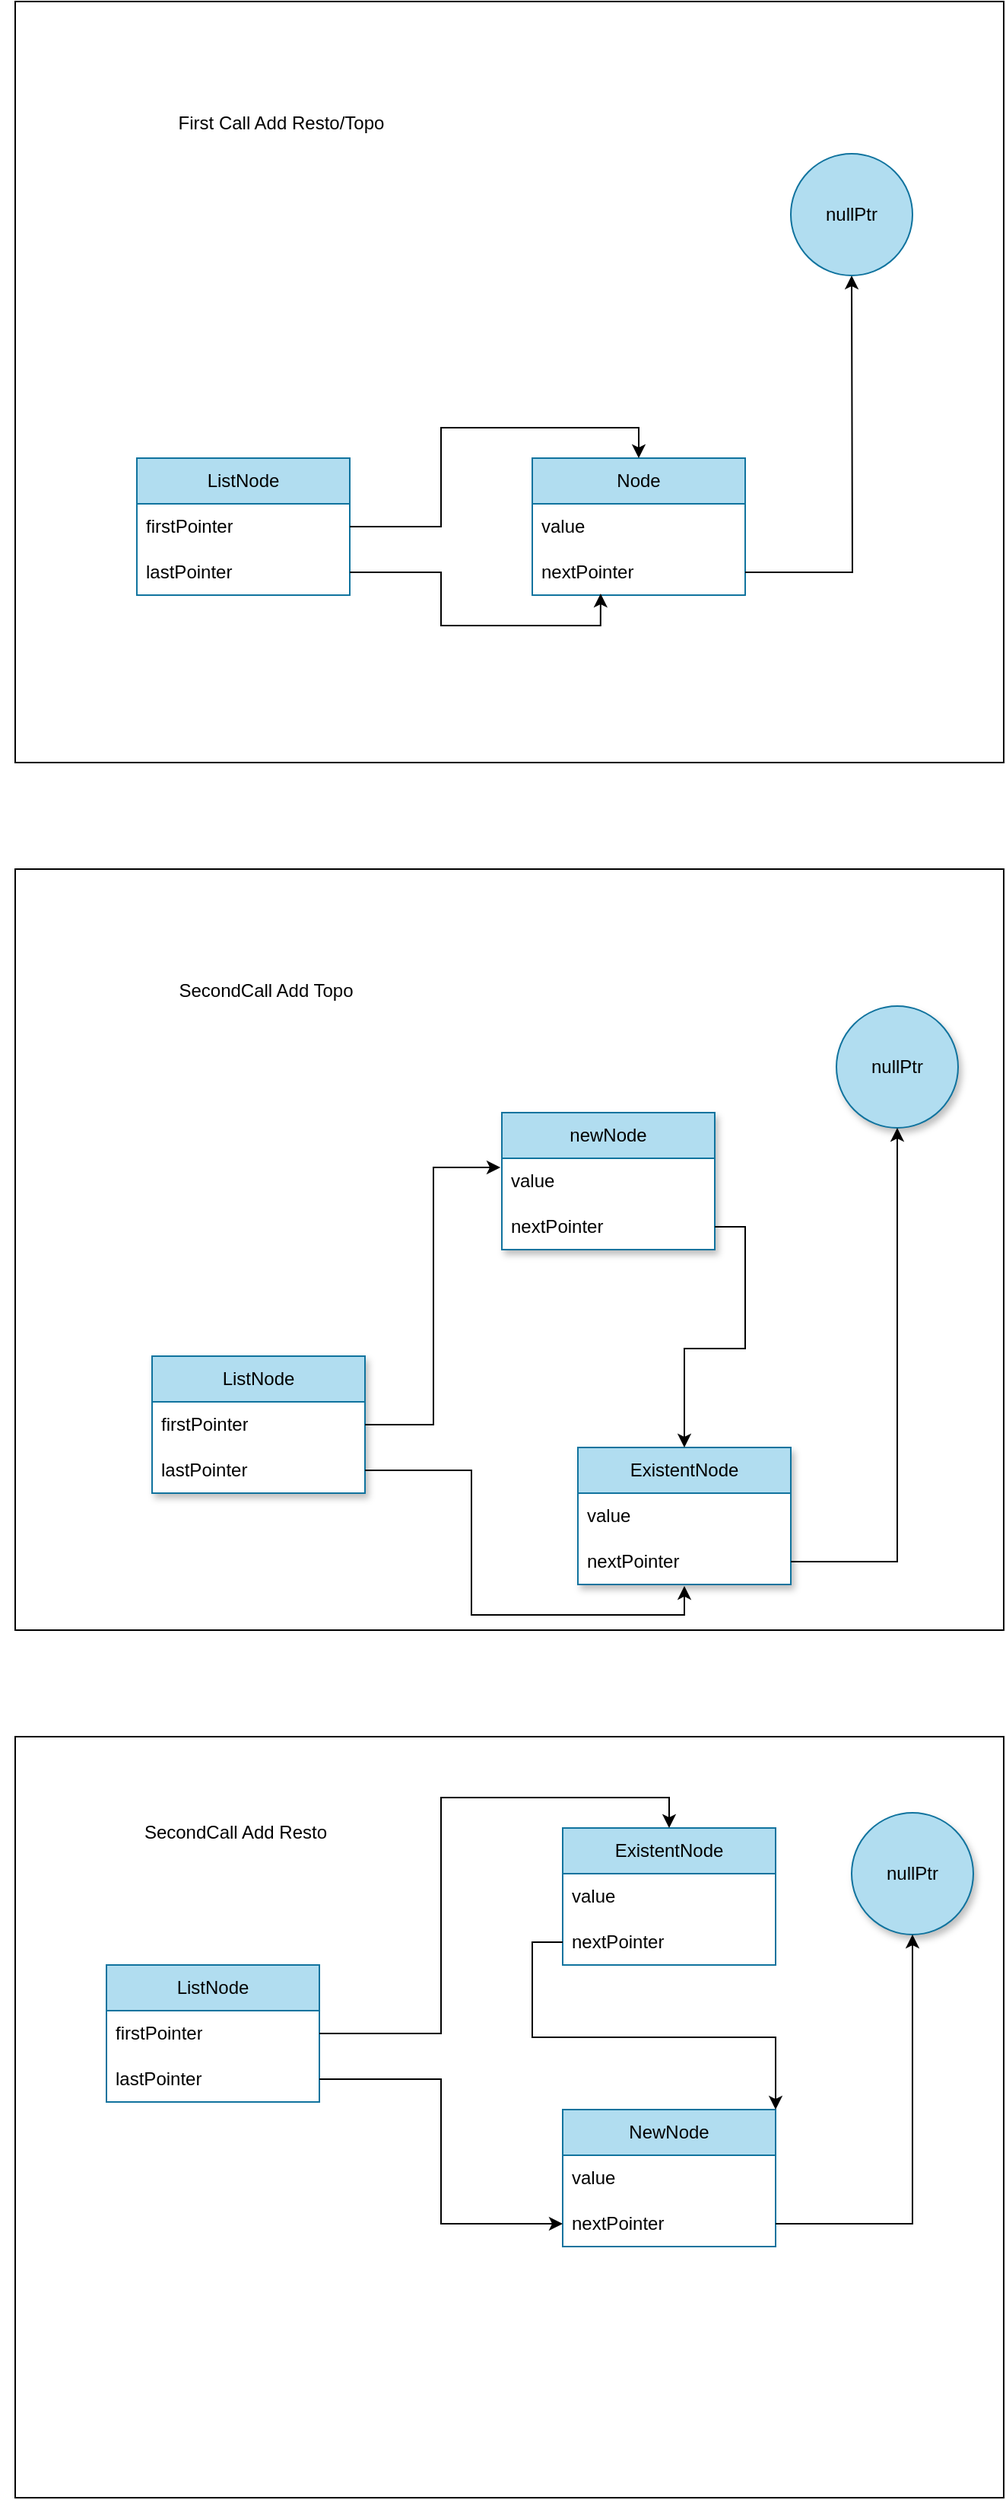 <mxfile version="24.6.4" type="device">
  <diagram name="Página-1" id="E7YEOR2yDviAnGY--7Wx">
    <mxGraphModel dx="2791" dy="2245" grid="1" gridSize="10" guides="1" tooltips="1" connect="1" arrows="1" fold="1" page="1" pageScale="1" pageWidth="827" pageHeight="1169" math="0" shadow="0">
      <root>
        <mxCell id="0" />
        <mxCell id="1" parent="0" />
        <mxCell id="0pjyvUPKSsf58AWkcdwp-80" value="" style="rounded=0;whiteSpace=wrap;html=1;glass=0;fillColor=default;" vertex="1" parent="1">
          <mxGeometry x="-370" y="250" width="650" height="500" as="geometry" />
        </mxCell>
        <mxCell id="0pjyvUPKSsf58AWkcdwp-71" value="" style="rounded=0;whiteSpace=wrap;html=1;glass=0;fillColor=default;" vertex="1" parent="1">
          <mxGeometry x="-370" y="-320" width="650" height="500" as="geometry" />
        </mxCell>
        <mxCell id="0pjyvUPKSsf58AWkcdwp-69" value="" style="rounded=0;whiteSpace=wrap;html=1;glass=0;fillColor=default;" vertex="1" parent="1">
          <mxGeometry x="-370" y="-890" width="650" height="500" as="geometry" />
        </mxCell>
        <mxCell id="0pjyvUPKSsf58AWkcdwp-27" value="ExistentNode" style="swimlane;fontStyle=0;childLayout=stackLayout;horizontal=1;startSize=30;horizontalStack=0;resizeParent=1;resizeParentMax=0;resizeLast=0;collapsible=1;marginBottom=0;whiteSpace=wrap;html=1;gradientDirection=east;fillColor=#b1ddf0;strokeColor=#10739e;shadow=1;swimlaneFillColor=default;" vertex="1" parent="1">
          <mxGeometry y="60" width="140" height="90" as="geometry" />
        </mxCell>
        <mxCell id="0pjyvUPKSsf58AWkcdwp-28" value="value" style="text;strokeColor=none;fillColor=none;align=left;verticalAlign=middle;spacingLeft=4;spacingRight=4;overflow=hidden;points=[[0,0.5],[1,0.5]];portConstraint=eastwest;rotatable=0;whiteSpace=wrap;html=1;" vertex="1" parent="0pjyvUPKSsf58AWkcdwp-27">
          <mxGeometry y="30" width="140" height="30" as="geometry" />
        </mxCell>
        <mxCell id="0pjyvUPKSsf58AWkcdwp-30" value="nextP&lt;span style=&quot;background-color: initial;&quot;&gt;ointer&lt;/span&gt;" style="text;strokeColor=none;fillColor=none;align=left;verticalAlign=middle;spacingLeft=4;spacingRight=4;overflow=hidden;points=[[0,0.5],[1,0.5]];portConstraint=eastwest;rotatable=0;whiteSpace=wrap;html=1;" vertex="1" parent="0pjyvUPKSsf58AWkcdwp-27">
          <mxGeometry y="60" width="140" height="30" as="geometry" />
        </mxCell>
        <mxCell id="0pjyvUPKSsf58AWkcdwp-31" value="ListNode" style="swimlane;fontStyle=0;childLayout=stackLayout;horizontal=1;startSize=30;horizontalStack=0;resizeParent=1;resizeParentMax=0;resizeLast=0;collapsible=1;marginBottom=0;whiteSpace=wrap;html=1;gradientDirection=east;fillColor=#b1ddf0;strokeColor=#10739e;shadow=1;swimlaneFillColor=default;" vertex="1" parent="1">
          <mxGeometry x="-280" width="140" height="90" as="geometry" />
        </mxCell>
        <mxCell id="0pjyvUPKSsf58AWkcdwp-32" value="fir&lt;span style=&quot;background-color: initial;&quot;&gt;stPointer&lt;/span&gt;" style="text;strokeColor=none;fillColor=none;align=left;verticalAlign=middle;spacingLeft=4;spacingRight=4;overflow=hidden;points=[[0,0.5],[1,0.5]];portConstraint=eastwest;rotatable=0;whiteSpace=wrap;html=1;" vertex="1" parent="0pjyvUPKSsf58AWkcdwp-31">
          <mxGeometry y="30" width="140" height="30" as="geometry" />
        </mxCell>
        <mxCell id="0pjyvUPKSsf58AWkcdwp-33" value="lastP&lt;span style=&quot;background-color: initial;&quot;&gt;ointer&lt;/span&gt;" style="text;strokeColor=none;fillColor=none;align=left;verticalAlign=middle;spacingLeft=4;spacingRight=4;overflow=hidden;points=[[0,0.5],[1,0.5]];portConstraint=eastwest;rotatable=0;whiteSpace=wrap;html=1;" vertex="1" parent="0pjyvUPKSsf58AWkcdwp-31">
          <mxGeometry y="60" width="140" height="30" as="geometry" />
        </mxCell>
        <mxCell id="0pjyvUPKSsf58AWkcdwp-35" style="edgeStyle=orthogonalEdgeStyle;rounded=0;orthogonalLoop=1;jettySize=auto;html=1;entryX=0.5;entryY=1.033;entryDx=0;entryDy=0;entryPerimeter=0;" edge="1" parent="1" source="0pjyvUPKSsf58AWkcdwp-33" target="0pjyvUPKSsf58AWkcdwp-30">
          <mxGeometry relative="1" as="geometry" />
        </mxCell>
        <mxCell id="0pjyvUPKSsf58AWkcdwp-39" value="&lt;span style=&quot;color: rgba(0, 0, 0, 0); font-family: monospace; font-size: 0px; text-align: start; background-color: rgb(251, 251, 251);&quot;&gt;%3CmxGraphModel%3E%3Croot%3E%3CmxCell%20id%3D%220%22%2F%3E%3CmxCell%20id%3D%221%22%20parent%3D%220%22%2F%3E%3CmxCell%20id%3D%222%22%20value%3D%22AddToTopo%26lt%3Bdiv%26gt%3B%26lt%3Bbr%26gt%3B%26lt%3B%2Fdiv%26gt%3B%22%20style%3D%22edgeLabel%3Bhtml%3D1%3Balign%3Dcenter%3BverticalAlign%3Dmiddle%3Bresizable%3D0%3Bpoints%3D%5B%5D%3B%22%20vertex%3D%221%22%20connectable%3D%220%22%20parent%3D%221%22%3E%3CmxGeometry%20x%3D%22-58%22%20y%3D%2277%22%20as%3D%22geometry%22%2F%3E%3C%2FmxCell%3E%3C%2Froot%3E%3C%2FmxGraphModel%3E&lt;/span&gt;" style="edgeLabel;html=1;align=center;verticalAlign=middle;resizable=0;points=[];" vertex="1" connectable="0" parent="0pjyvUPKSsf58AWkcdwp-35">
          <mxGeometry x="-0.386" y="1" relative="1" as="geometry">
            <mxPoint as="offset" />
          </mxGeometry>
        </mxCell>
        <mxCell id="0pjyvUPKSsf58AWkcdwp-40" value="&lt;div&gt;&lt;br&gt;&lt;/div&gt;" style="edgeLabel;html=1;align=center;verticalAlign=middle;resizable=0;points=[];" vertex="1" connectable="0" parent="0pjyvUPKSsf58AWkcdwp-35">
          <mxGeometry x="-0.465" y="-1" relative="1" as="geometry">
            <mxPoint as="offset" />
          </mxGeometry>
        </mxCell>
        <mxCell id="0pjyvUPKSsf58AWkcdwp-37" value="nullPtr" style="ellipse;whiteSpace=wrap;html=1;aspect=fixed;gradientDirection=east;fillColor=#b1ddf0;strokeColor=#10739e;shadow=1;swimlaneFillColor=default;" vertex="1" parent="1">
          <mxGeometry x="170" y="-230" width="80" height="80" as="geometry" />
        </mxCell>
        <mxCell id="0pjyvUPKSsf58AWkcdwp-36" style="edgeStyle=orthogonalEdgeStyle;rounded=0;orthogonalLoop=1;jettySize=auto;html=1;entryX=0.5;entryY=1;entryDx=0;entryDy=0;" edge="1" parent="1" source="0pjyvUPKSsf58AWkcdwp-30" target="0pjyvUPKSsf58AWkcdwp-37">
          <mxGeometry relative="1" as="geometry">
            <mxPoint x="220" y="30" as="targetPoint" />
          </mxGeometry>
        </mxCell>
        <mxCell id="0pjyvUPKSsf58AWkcdwp-41" value="newNode" style="swimlane;fontStyle=0;childLayout=stackLayout;horizontal=1;startSize=30;horizontalStack=0;resizeParent=1;resizeParentMax=0;resizeLast=0;collapsible=1;marginBottom=0;whiteSpace=wrap;html=1;gradientDirection=east;fillColor=#b1ddf0;strokeColor=#10739e;shadow=1;swimlaneFillColor=default;" vertex="1" parent="1">
          <mxGeometry x="-50" y="-160" width="140" height="90" as="geometry" />
        </mxCell>
        <mxCell id="0pjyvUPKSsf58AWkcdwp-42" value="value" style="text;strokeColor=none;fillColor=none;align=left;verticalAlign=middle;spacingLeft=4;spacingRight=4;overflow=hidden;points=[[0,0.5],[1,0.5]];portConstraint=eastwest;rotatable=0;whiteSpace=wrap;html=1;" vertex="1" parent="0pjyvUPKSsf58AWkcdwp-41">
          <mxGeometry y="30" width="140" height="30" as="geometry" />
        </mxCell>
        <mxCell id="0pjyvUPKSsf58AWkcdwp-43" value="nextP&lt;span style=&quot;background-color: initial;&quot;&gt;ointer&lt;/span&gt;" style="text;strokeColor=none;fillColor=none;align=left;verticalAlign=middle;spacingLeft=4;spacingRight=4;overflow=hidden;points=[[0,0.5],[1,0.5]];portConstraint=eastwest;rotatable=0;whiteSpace=wrap;html=1;" vertex="1" parent="0pjyvUPKSsf58AWkcdwp-41">
          <mxGeometry y="60" width="140" height="30" as="geometry" />
        </mxCell>
        <mxCell id="0pjyvUPKSsf58AWkcdwp-45" style="edgeStyle=orthogonalEdgeStyle;rounded=0;orthogonalLoop=1;jettySize=auto;html=1;entryX=-0.007;entryY=0.2;entryDx=0;entryDy=0;entryPerimeter=0;" edge="1" parent="1" source="0pjyvUPKSsf58AWkcdwp-32" target="0pjyvUPKSsf58AWkcdwp-42">
          <mxGeometry relative="1" as="geometry" />
        </mxCell>
        <mxCell id="0pjyvUPKSsf58AWkcdwp-46" style="edgeStyle=orthogonalEdgeStyle;rounded=0;orthogonalLoop=1;jettySize=auto;html=1;" edge="1" parent="1" source="0pjyvUPKSsf58AWkcdwp-43" target="0pjyvUPKSsf58AWkcdwp-27">
          <mxGeometry relative="1" as="geometry" />
        </mxCell>
        <mxCell id="0pjyvUPKSsf58AWkcdwp-48" value="ListNode" style="swimlane;fontStyle=0;childLayout=stackLayout;horizontal=1;startSize=30;horizontalStack=0;resizeParent=1;resizeParentMax=0;resizeLast=0;collapsible=1;marginBottom=0;whiteSpace=wrap;html=1;fillColor=#b1ddf0;strokeColor=#10739e;swimlaneFillColor=default;" vertex="1" parent="1">
          <mxGeometry x="-310" y="400" width="140" height="90" as="geometry" />
        </mxCell>
        <mxCell id="0pjyvUPKSsf58AWkcdwp-49" value="fir&lt;span style=&quot;background-color: initial;&quot;&gt;stPointer&lt;/span&gt;" style="text;strokeColor=none;fillColor=none;align=left;verticalAlign=middle;spacingLeft=4;spacingRight=4;overflow=hidden;points=[[0,0.5],[1,0.5]];portConstraint=eastwest;rotatable=0;whiteSpace=wrap;html=1;" vertex="1" parent="0pjyvUPKSsf58AWkcdwp-48">
          <mxGeometry y="30" width="140" height="30" as="geometry" />
        </mxCell>
        <mxCell id="0pjyvUPKSsf58AWkcdwp-50" value="lastP&lt;span style=&quot;background-color: initial;&quot;&gt;ointer&lt;/span&gt;" style="text;strokeColor=none;fillColor=none;align=left;verticalAlign=middle;spacingLeft=4;spacingRight=4;overflow=hidden;points=[[0,0.5],[1,0.5]];portConstraint=eastwest;rotatable=0;whiteSpace=wrap;html=1;" vertex="1" parent="0pjyvUPKSsf58AWkcdwp-48">
          <mxGeometry y="60" width="140" height="30" as="geometry" />
        </mxCell>
        <mxCell id="0pjyvUPKSsf58AWkcdwp-52" value="ExistentNode" style="swimlane;fontStyle=0;childLayout=stackLayout;horizontal=1;startSize=30;horizontalStack=0;resizeParent=1;resizeParentMax=0;resizeLast=0;collapsible=1;marginBottom=0;whiteSpace=wrap;html=1;fillColor=#b1ddf0;strokeColor=#10739e;swimlaneFillColor=default;" vertex="1" parent="1">
          <mxGeometry x="-10" y="310" width="140" height="90" as="geometry" />
        </mxCell>
        <mxCell id="0pjyvUPKSsf58AWkcdwp-53" value="value" style="text;strokeColor=none;fillColor=none;align=left;verticalAlign=middle;spacingLeft=4;spacingRight=4;overflow=hidden;points=[[0,0.5],[1,0.5]];portConstraint=eastwest;rotatable=0;whiteSpace=wrap;html=1;" vertex="1" parent="0pjyvUPKSsf58AWkcdwp-52">
          <mxGeometry y="30" width="140" height="30" as="geometry" />
        </mxCell>
        <mxCell id="0pjyvUPKSsf58AWkcdwp-54" value="nextP&lt;span style=&quot;background-color: initial;&quot;&gt;ointer&lt;/span&gt;" style="text;strokeColor=none;fillColor=none;align=left;verticalAlign=middle;spacingLeft=4;spacingRight=4;overflow=hidden;points=[[0,0.5],[1,0.5]];portConstraint=eastwest;rotatable=0;whiteSpace=wrap;html=1;" vertex="1" parent="0pjyvUPKSsf58AWkcdwp-52">
          <mxGeometry y="60" width="140" height="30" as="geometry" />
        </mxCell>
        <mxCell id="0pjyvUPKSsf58AWkcdwp-55" value="ListNode" style="swimlane;fontStyle=0;childLayout=stackLayout;horizontal=1;startSize=30;horizontalStack=0;resizeParent=1;resizeParentMax=0;resizeLast=0;collapsible=1;marginBottom=0;whiteSpace=wrap;html=1;labelBackgroundColor=none;fillColor=#b1ddf0;strokeColor=#10739e;textShadow=0;swimlaneFillColor=default;" vertex="1" parent="1">
          <mxGeometry x="-290" y="-590" width="140" height="90" as="geometry" />
        </mxCell>
        <mxCell id="0pjyvUPKSsf58AWkcdwp-56" value="fir&lt;span style=&quot;&quot;&gt;stPointer&lt;/span&gt;" style="text;strokeColor=none;fillColor=none;align=left;verticalAlign=middle;spacingLeft=4;spacingRight=4;overflow=hidden;points=[[0,0.5],[1,0.5]];portConstraint=eastwest;rotatable=0;whiteSpace=wrap;html=1;labelBackgroundColor=none;textShadow=0;" vertex="1" parent="0pjyvUPKSsf58AWkcdwp-55">
          <mxGeometry y="30" width="140" height="30" as="geometry" />
        </mxCell>
        <mxCell id="0pjyvUPKSsf58AWkcdwp-57" value="lastP&lt;span style=&quot;&quot;&gt;ointer&lt;/span&gt;" style="text;strokeColor=none;fillColor=none;align=left;verticalAlign=middle;spacingLeft=4;spacingRight=4;overflow=hidden;points=[[0,0.5],[1,0.5]];portConstraint=eastwest;rotatable=0;whiteSpace=wrap;html=1;labelBackgroundColor=none;textShadow=0;" vertex="1" parent="0pjyvUPKSsf58AWkcdwp-55">
          <mxGeometry y="60" width="140" height="30" as="geometry" />
        </mxCell>
        <mxCell id="0pjyvUPKSsf58AWkcdwp-59" value="Node" style="swimlane;fontStyle=0;childLayout=stackLayout;horizontal=1;startSize=30;horizontalStack=0;resizeParent=1;resizeParentMax=0;resizeLast=0;collapsible=1;marginBottom=0;whiteSpace=wrap;html=1;labelBackgroundColor=none;fillColor=#b1ddf0;strokeColor=#10739e;textShadow=0;swimlaneFillColor=default;" vertex="1" parent="1">
          <mxGeometry x="-30" y="-590" width="140" height="90" as="geometry" />
        </mxCell>
        <mxCell id="0pjyvUPKSsf58AWkcdwp-60" value="value" style="text;strokeColor=none;fillColor=none;align=left;verticalAlign=middle;spacingLeft=4;spacingRight=4;overflow=hidden;points=[[0,0.5],[1,0.5]];portConstraint=eastwest;rotatable=0;whiteSpace=wrap;html=1;labelBackgroundColor=none;textShadow=0;" vertex="1" parent="0pjyvUPKSsf58AWkcdwp-59">
          <mxGeometry y="30" width="140" height="30" as="geometry" />
        </mxCell>
        <mxCell id="0pjyvUPKSsf58AWkcdwp-64" style="edgeStyle=orthogonalEdgeStyle;rounded=0;orthogonalLoop=1;jettySize=auto;html=1;labelBackgroundColor=none;" edge="1" parent="0pjyvUPKSsf58AWkcdwp-59" source="0pjyvUPKSsf58AWkcdwp-61">
          <mxGeometry relative="1" as="geometry">
            <mxPoint x="210" y="-120" as="targetPoint" />
          </mxGeometry>
        </mxCell>
        <mxCell id="0pjyvUPKSsf58AWkcdwp-61" value="nextP&lt;span style=&quot;&quot;&gt;ointer&lt;/span&gt;" style="text;strokeColor=none;fillColor=none;align=left;verticalAlign=middle;spacingLeft=4;spacingRight=4;overflow=hidden;points=[[0,0.5],[1,0.5]];portConstraint=eastwest;rotatable=0;whiteSpace=wrap;html=1;labelBackgroundColor=none;textShadow=0;" vertex="1" parent="0pjyvUPKSsf58AWkcdwp-59">
          <mxGeometry y="60" width="140" height="30" as="geometry" />
        </mxCell>
        <mxCell id="0pjyvUPKSsf58AWkcdwp-62" style="edgeStyle=orthogonalEdgeStyle;rounded=0;orthogonalLoop=1;jettySize=auto;html=1;entryX=0.5;entryY=0;entryDx=0;entryDy=0;labelBackgroundColor=none;textShadow=0;" edge="1" parent="1" source="0pjyvUPKSsf58AWkcdwp-56" target="0pjyvUPKSsf58AWkcdwp-59">
          <mxGeometry relative="1" as="geometry" />
        </mxCell>
        <mxCell id="0pjyvUPKSsf58AWkcdwp-63" style="edgeStyle=orthogonalEdgeStyle;rounded=0;orthogonalLoop=1;jettySize=auto;html=1;entryX=0.321;entryY=0.967;entryDx=0;entryDy=0;entryPerimeter=0;labelBackgroundColor=none;textShadow=0;" edge="1" parent="1" source="0pjyvUPKSsf58AWkcdwp-57" target="0pjyvUPKSsf58AWkcdwp-61">
          <mxGeometry relative="1" as="geometry" />
        </mxCell>
        <mxCell id="0pjyvUPKSsf58AWkcdwp-67" value="&lt;span style=&quot;color: rgba(0, 0, 0, 0); font-family: monospace; font-size: 0px; text-align: start;&quot;&gt;%3CmxGraphModel%3E%3Croot%3E%3CmxCell%20id%3D%220%22%2F%3E%3CmxCell%20id%3D%221%22%20parent%3D%220%22%2F%3E%3CmxCell%20id%3D%222%22%20value%3D%22Topo%2FResto%22%20style%3D%22edgeLabel%3Bhtml%3D1%3Balign%3Dcenter%3BverticalAlign%3Dmiddle%3Bresizable%3D0%3Bpoints%3D%5B%5D%3B%22%20vertex%3D%221%22%20connectable%3D%220%22%20parent%3D%221%22%3E%3CmxGeometry%20x%3D%22-82%22%20y%3D%22-360%22%20as%3D%22geometry%22%2F%3E%3C%2FmxCell%3E%3C%2Froot%3E%3C%2FmxGraphModel%3E&lt;/span&gt;" style="edgeLabel;html=1;align=center;verticalAlign=middle;resizable=0;points=[];labelBackgroundColor=none;textShadow=0;" vertex="1" connectable="0" parent="0pjyvUPKSsf58AWkcdwp-63">
          <mxGeometry x="-0.276" y="2" relative="1" as="geometry">
            <mxPoint as="offset" />
          </mxGeometry>
        </mxCell>
        <mxCell id="0pjyvUPKSsf58AWkcdwp-65" value="nullPtr" style="ellipse;whiteSpace=wrap;html=1;aspect=fixed;fillColor=#b1ddf0;strokeColor=#10739e;labelBackgroundColor=none;" vertex="1" parent="1">
          <mxGeometry x="140" y="-790" width="80" height="80" as="geometry" />
        </mxCell>
        <mxCell id="0pjyvUPKSsf58AWkcdwp-70" value="First Call Add Resto/Topo" style="text;html=1;align=center;verticalAlign=middle;whiteSpace=wrap;rounded=0;" vertex="1" parent="1">
          <mxGeometry x="-350" y="-880" width="310" height="140" as="geometry" />
        </mxCell>
        <mxCell id="0pjyvUPKSsf58AWkcdwp-72" value="SecondCall Add Topo" style="text;html=1;align=center;verticalAlign=middle;whiteSpace=wrap;rounded=0;" vertex="1" parent="1">
          <mxGeometry x="-360" y="-310" width="310" height="140" as="geometry" />
        </mxCell>
        <mxCell id="0pjyvUPKSsf58AWkcdwp-77" value="N&lt;span style=&quot;background-color: initial;&quot;&gt;ewNode&lt;/span&gt;" style="swimlane;fontStyle=0;childLayout=stackLayout;horizontal=1;startSize=30;horizontalStack=0;resizeParent=1;resizeParentMax=0;resizeLast=0;collapsible=1;marginBottom=0;whiteSpace=wrap;html=1;fillColor=#b1ddf0;strokeColor=#10739e;swimlaneFillColor=default;" vertex="1" parent="1">
          <mxGeometry x="-10" y="495" width="140" height="90" as="geometry" />
        </mxCell>
        <mxCell id="0pjyvUPKSsf58AWkcdwp-78" value="value" style="text;strokeColor=none;fillColor=none;align=left;verticalAlign=middle;spacingLeft=4;spacingRight=4;overflow=hidden;points=[[0,0.5],[1,0.5]];portConstraint=eastwest;rotatable=0;whiteSpace=wrap;html=1;" vertex="1" parent="0pjyvUPKSsf58AWkcdwp-77">
          <mxGeometry y="30" width="140" height="30" as="geometry" />
        </mxCell>
        <mxCell id="0pjyvUPKSsf58AWkcdwp-79" value="nextP&lt;span style=&quot;background-color: initial;&quot;&gt;ointer&lt;/span&gt;" style="text;strokeColor=none;fillColor=none;align=left;verticalAlign=middle;spacingLeft=4;spacingRight=4;overflow=hidden;points=[[0,0.5],[1,0.5]];portConstraint=eastwest;rotatable=0;whiteSpace=wrap;html=1;" vertex="1" parent="0pjyvUPKSsf58AWkcdwp-77">
          <mxGeometry y="60" width="140" height="30" as="geometry" />
        </mxCell>
        <mxCell id="0pjyvUPKSsf58AWkcdwp-51" style="edgeStyle=orthogonalEdgeStyle;rounded=0;orthogonalLoop=1;jettySize=auto;html=1;entryX=0.5;entryY=0;entryDx=0;entryDy=0;" edge="1" parent="1" source="0pjyvUPKSsf58AWkcdwp-49" target="0pjyvUPKSsf58AWkcdwp-52">
          <mxGeometry relative="1" as="geometry">
            <mxPoint x="-90" y="350" as="targetPoint" />
          </mxGeometry>
        </mxCell>
        <mxCell id="0pjyvUPKSsf58AWkcdwp-81" value="SecondCall Add Resto&lt;div&gt;&lt;br&gt;&lt;/div&gt;" style="text;html=1;align=center;verticalAlign=middle;whiteSpace=wrap;rounded=0;" vertex="1" parent="1">
          <mxGeometry x="-380" y="250" width="310" height="140" as="geometry" />
        </mxCell>
        <mxCell id="0pjyvUPKSsf58AWkcdwp-83" value="nullPtr" style="ellipse;whiteSpace=wrap;html=1;aspect=fixed;gradientDirection=east;fillColor=#b1ddf0;strokeColor=#10739e;shadow=1;swimlaneFillColor=default;" vertex="1" parent="1">
          <mxGeometry x="180" y="300" width="80" height="80" as="geometry" />
        </mxCell>
        <mxCell id="0pjyvUPKSsf58AWkcdwp-84" style="edgeStyle=orthogonalEdgeStyle;rounded=0;orthogonalLoop=1;jettySize=auto;html=1;" edge="1" parent="1" source="0pjyvUPKSsf58AWkcdwp-79" target="0pjyvUPKSsf58AWkcdwp-83">
          <mxGeometry relative="1" as="geometry" />
        </mxCell>
        <mxCell id="0pjyvUPKSsf58AWkcdwp-86" style="edgeStyle=orthogonalEdgeStyle;rounded=0;orthogonalLoop=1;jettySize=auto;html=1;entryX=1;entryY=0;entryDx=0;entryDy=0;" edge="1" parent="1" source="0pjyvUPKSsf58AWkcdwp-54" target="0pjyvUPKSsf58AWkcdwp-77">
          <mxGeometry relative="1" as="geometry" />
        </mxCell>
        <mxCell id="0pjyvUPKSsf58AWkcdwp-87" style="edgeStyle=orthogonalEdgeStyle;rounded=0;orthogonalLoop=1;jettySize=auto;html=1;entryX=0;entryY=0.5;entryDx=0;entryDy=0;" edge="1" parent="1" source="0pjyvUPKSsf58AWkcdwp-50" target="0pjyvUPKSsf58AWkcdwp-79">
          <mxGeometry relative="1" as="geometry" />
        </mxCell>
      </root>
    </mxGraphModel>
  </diagram>
</mxfile>
